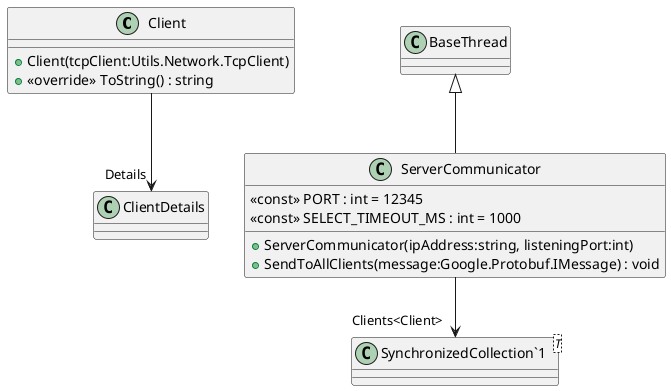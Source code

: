 @startuml
class Client {
    + Client(tcpClient:Utils.Network.TcpClient)
    + <<override>> ToString() : string
}
class ServerCommunicator {
    <<const>> PORT : int = 12345
    <<const>> SELECT_TIMEOUT_MS : int = 1000
    + ServerCommunicator(ipAddress:string, listeningPort:int)
    + SendToAllClients(message:Google.Protobuf.IMessage) : void
}
class "SynchronizedCollection`1"<T> {
}
Client --> "Details" ClientDetails
BaseThread <|-- ServerCommunicator
ServerCommunicator --> "Clients<Client>" "SynchronizedCollection`1"
@enduml
